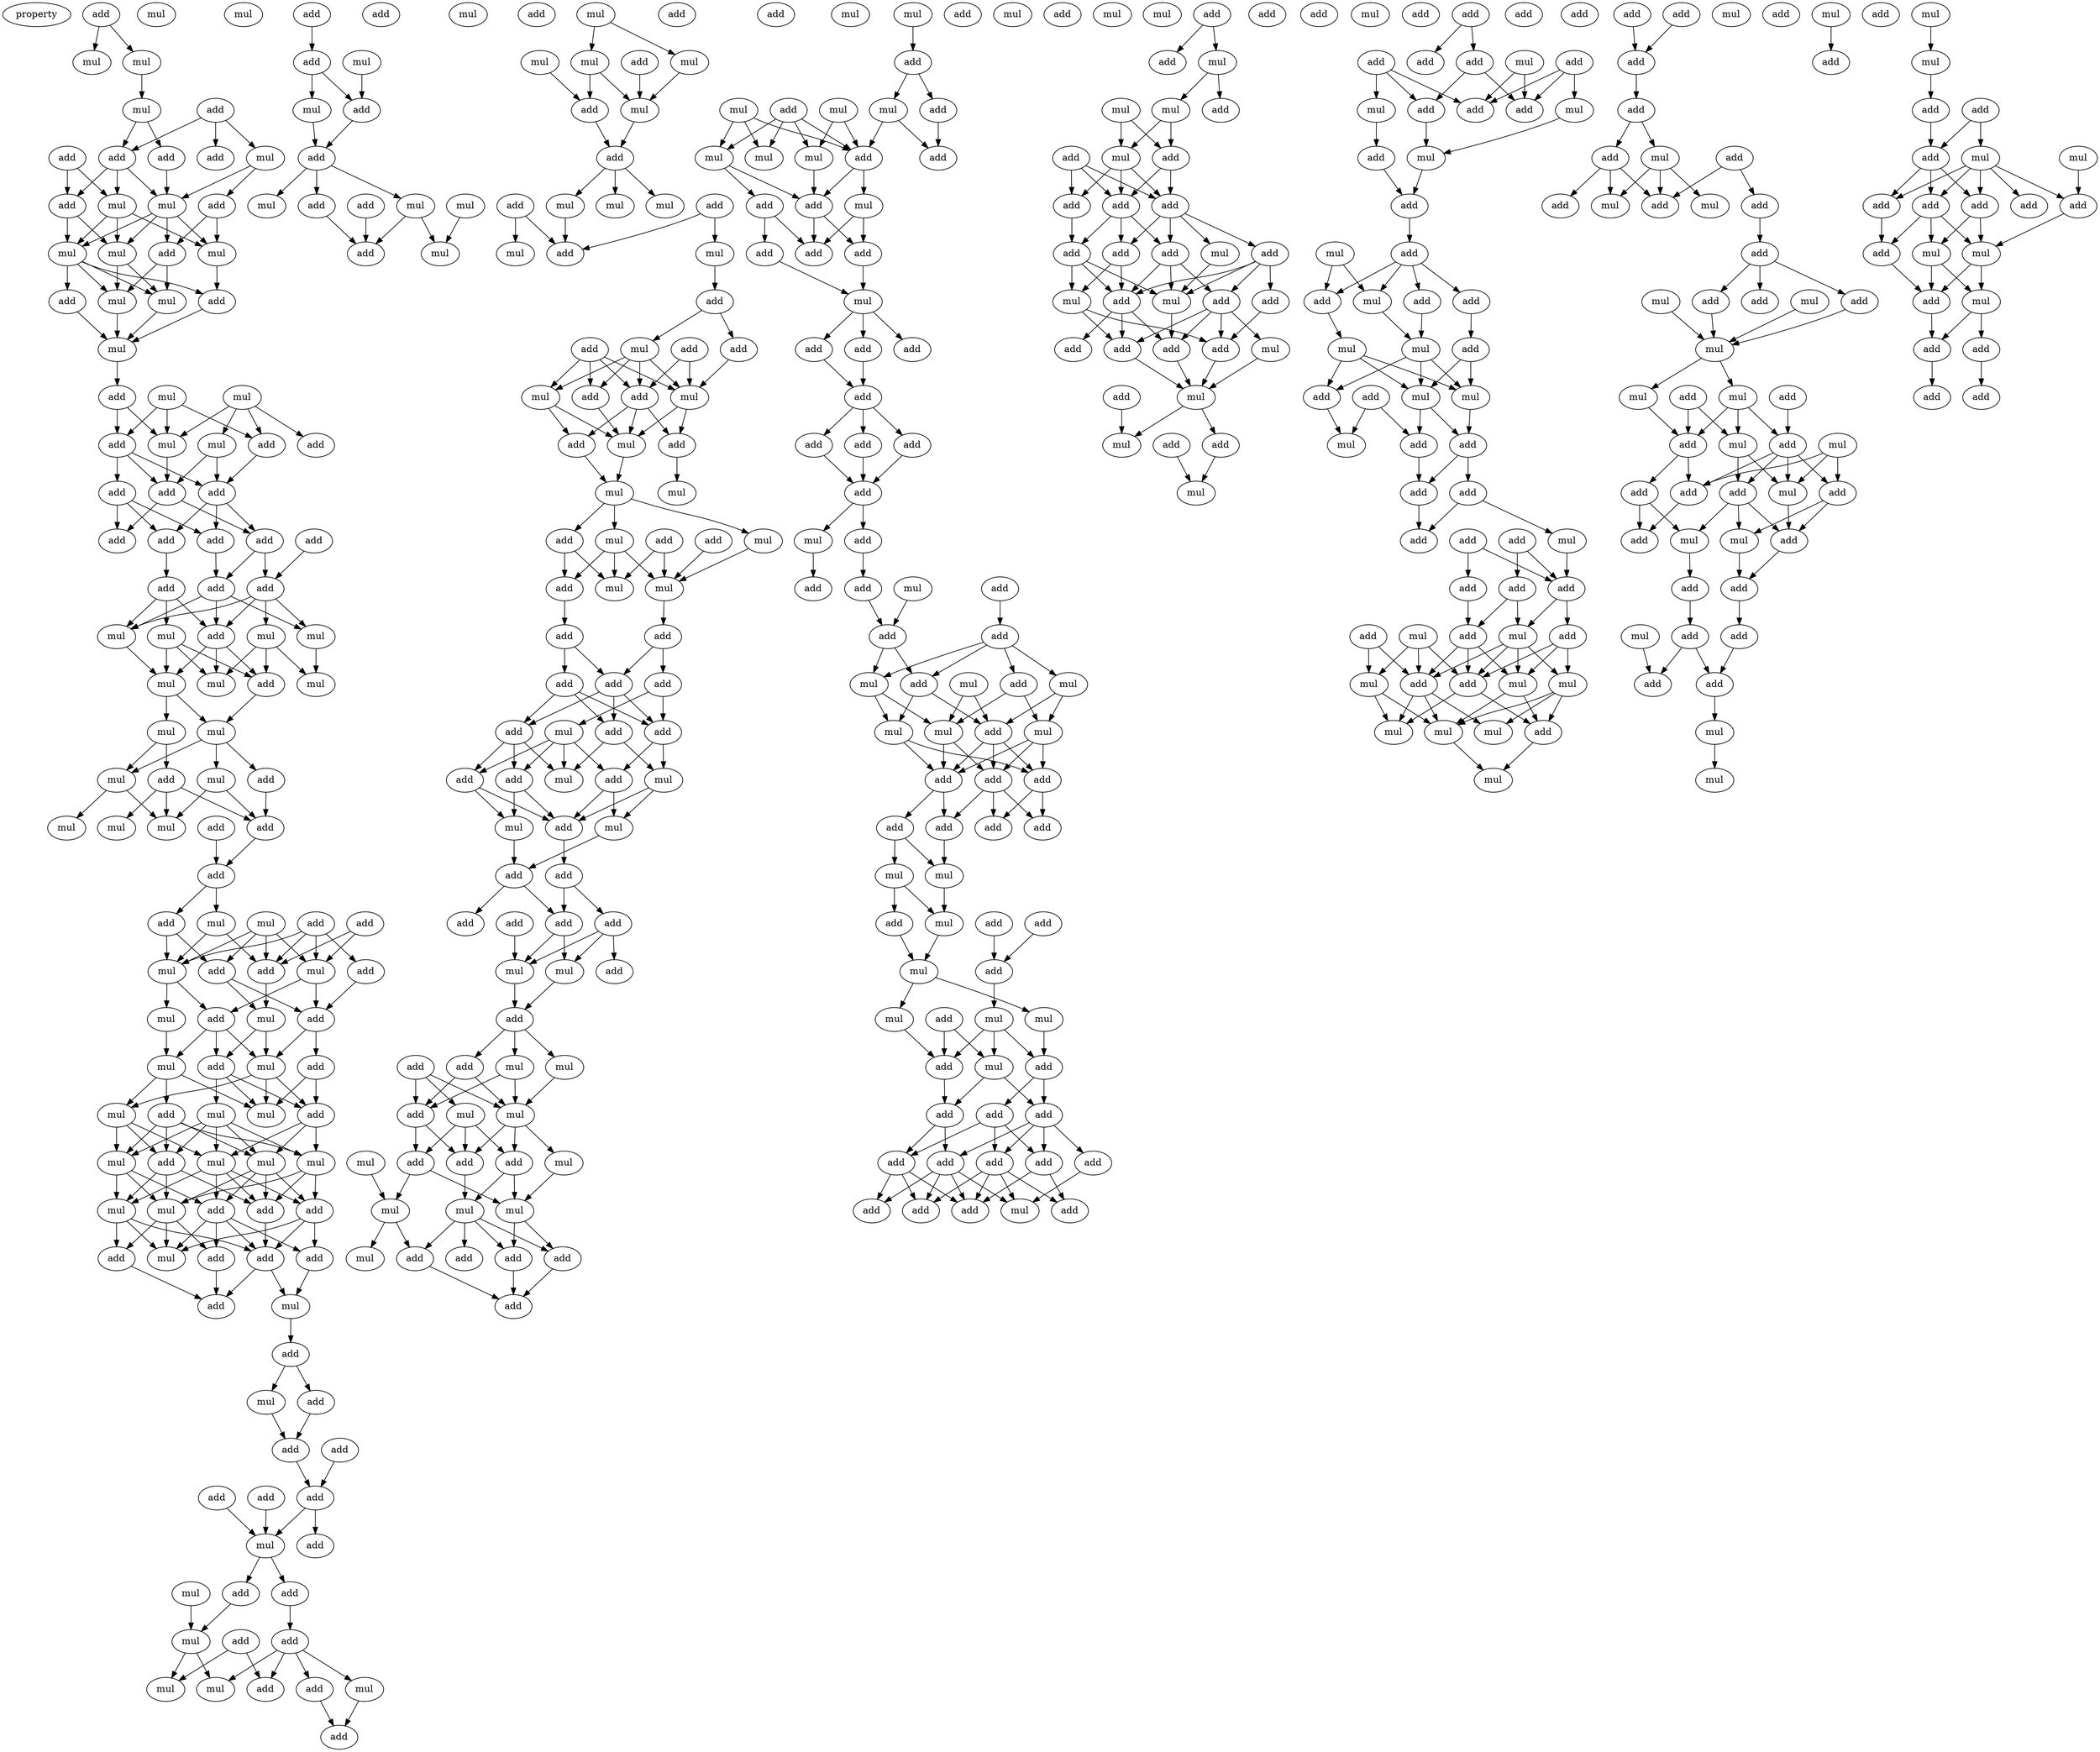digraph {
    node [fontcolor=black]
    property [mul=2,lf=1.8]
    0 [ label = add ];
    1 [ label = mul ];
    2 [ label = mul ];
    3 [ label = add ];
    4 [ label = mul ];
    5 [ label = mul ];
    6 [ label = add ];
    7 [ label = add ];
    8 [ label = add ];
    9 [ label = add ];
    10 [ label = add ];
    11 [ label = mul ];
    12 [ label = mul ];
    13 [ label = add ];
    14 [ label = mul ];
    15 [ label = add ];
    16 [ label = mul ];
    17 [ label = mul ];
    18 [ label = add ];
    19 [ label = add ];
    20 [ label = mul ];
    21 [ label = mul ];
    22 [ label = mul ];
    23 [ label = mul ];
    24 [ label = mul ];
    25 [ label = mul ];
    26 [ label = add ];
    27 [ label = mul ];
    28 [ label = add ];
    29 [ label = add ];
    30 [ label = mul ];
    31 [ label = add ];
    32 [ label = add ];
    33 [ label = add ];
    34 [ label = add ];
    35 [ label = add ];
    36 [ label = add ];
    37 [ label = add ];
    38 [ label = add ];
    39 [ label = add ];
    40 [ label = add ];
    41 [ label = add ];
    42 [ label = add ];
    43 [ label = mul ];
    44 [ label = add ];
    45 [ label = mul ];
    46 [ label = mul ];
    47 [ label = mul ];
    48 [ label = mul ];
    49 [ label = add ];
    50 [ label = mul ];
    51 [ label = mul ];
    52 [ label = mul ];
    53 [ label = mul ];
    54 [ label = mul ];
    55 [ label = mul ];
    56 [ label = add ];
    57 [ label = add ];
    58 [ label = mul ];
    59 [ label = mul ];
    60 [ label = mul ];
    61 [ label = add ];
    62 [ label = mul ];
    63 [ label = add ];
    64 [ label = add ];
    65 [ label = mul ];
    66 [ label = add ];
    67 [ label = add ];
    68 [ label = add ];
    69 [ label = mul ];
    70 [ label = mul ];
    71 [ label = add ];
    72 [ label = add ];
    73 [ label = mul ];
    74 [ label = add ];
    75 [ label = mul ];
    76 [ label = add ];
    77 [ label = mul ];
    78 [ label = add ];
    79 [ label = add ];
    80 [ label = add ];
    81 [ label = mul ];
    82 [ label = mul ];
    83 [ label = mul ];
    84 [ label = mul ];
    85 [ label = add ];
    86 [ label = add ];
    87 [ label = mul ];
    88 [ label = mul ];
    89 [ label = add ];
    90 [ label = mul ];
    91 [ label = mul ];
    92 [ label = mul ];
    93 [ label = add ];
    94 [ label = add ];
    95 [ label = mul ];
    96 [ label = mul ];
    97 [ label = add ];
    98 [ label = mul ];
    99 [ label = add ];
    100 [ label = add ];
    101 [ label = add ];
    102 [ label = add ];
    103 [ label = mul ];
    104 [ label = add ];
    105 [ label = add ];
    106 [ label = mul ];
    107 [ label = add ];
    108 [ label = add ];
    109 [ label = add ];
    110 [ label = add ];
    111 [ label = add ];
    112 [ label = add ];
    113 [ label = mul ];
    114 [ label = add ];
    115 [ label = add ];
    116 [ label = mul ];
    117 [ label = add ];
    118 [ label = mul ];
    119 [ label = add ];
    120 [ label = add ];
    121 [ label = mul ];
    122 [ label = mul ];
    123 [ label = add ];
    124 [ label = add ];
    125 [ label = mul ];
    126 [ label = add ];
    127 [ label = add ];
    128 [ label = add ];
    129 [ label = mul ];
    130 [ label = add ];
    131 [ label = mul ];
    132 [ label = add ];
    133 [ label = add ];
    134 [ label = mul ];
    135 [ label = mul ];
    136 [ label = mul ];
    137 [ label = add ];
    138 [ label = add ];
    139 [ label = add ];
    140 [ label = mul ];
    141 [ label = mul ];
    142 [ label = add ];
    143 [ label = mul ];
    144 [ label = mul ];
    145 [ label = add ];
    146 [ label = mul ];
    147 [ label = mul ];
    148 [ label = add ];
    149 [ label = add ];
    150 [ label = mul ];
    151 [ label = add ];
    152 [ label = mul ];
    153 [ label = mul ];
    154 [ label = mul ];
    155 [ label = add ];
    156 [ label = add ];
    157 [ label = mul ];
    158 [ label = add ];
    159 [ label = mul ];
    160 [ label = add ];
    161 [ label = add ];
    162 [ label = add ];
    163 [ label = mul ];
    164 [ label = add ];
    165 [ label = add ];
    166 [ label = mul ];
    167 [ label = mul ];
    168 [ label = add ];
    169 [ label = mul ];
    170 [ label = add ];
    171 [ label = add ];
    172 [ label = mul ];
    173 [ label = mul ];
    174 [ label = mul ];
    175 [ label = mul ];
    176 [ label = add ];
    177 [ label = add ];
    178 [ label = add ];
    179 [ label = mul ];
    180 [ label = add ];
    181 [ label = mul ];
    182 [ label = add ];
    183 [ label = add ];
    184 [ label = add ];
    185 [ label = add ];
    186 [ label = add ];
    187 [ label = add ];
    188 [ label = mul ];
    189 [ label = add ];
    190 [ label = add ];
    191 [ label = add ];
    192 [ label = add ];
    193 [ label = mul ];
    194 [ label = mul ];
    195 [ label = add ];
    196 [ label = mul ];
    197 [ label = add ];
    198 [ label = mul ];
    199 [ label = add ];
    200 [ label = add ];
    201 [ label = add ];
    202 [ label = add ];
    203 [ label = add ];
    204 [ label = add ];
    205 [ label = add ];
    206 [ label = add ];
    207 [ label = mul ];
    208 [ label = mul ];
    209 [ label = add ];
    210 [ label = mul ];
    211 [ label = add ];
    212 [ label = mul ];
    213 [ label = add ];
    214 [ label = mul ];
    215 [ label = mul ];
    216 [ label = add ];
    217 [ label = mul ];
    218 [ label = mul ];
    219 [ label = add ];
    220 [ label = add ];
    221 [ label = add ];
    222 [ label = mul ];
    223 [ label = mul ];
    224 [ label = mul ];
    225 [ label = mul ];
    226 [ label = add ];
    227 [ label = add ];
    228 [ label = add ];
    229 [ label = mul ];
    230 [ label = add ];
    231 [ label = add ];
    232 [ label = mul ];
    233 [ label = add ];
    234 [ label = mul ];
    235 [ label = add ];
    236 [ label = mul ];
    237 [ label = mul ];
    238 [ label = add ];
    239 [ label = add ];
    240 [ label = mul ];
    241 [ label = add ];
    242 [ label = mul ];
    243 [ label = mul ];
    244 [ label = mul ];
    245 [ label = add ];
    246 [ label = add ];
    247 [ label = add ];
    248 [ label = add ];
    249 [ label = add ];
    250 [ label = mul ];
    251 [ label = add ];
    252 [ label = add ];
    253 [ label = add ];
    254 [ label = add ];
    255 [ label = add ];
    256 [ label = mul ];
    257 [ label = add ];
    258 [ label = add ];
    259 [ label = add ];
    260 [ label = add ];
    261 [ label = mul ];
    262 [ label = add ];
    263 [ label = mul ];
    264 [ label = add ];
    265 [ label = add ];
    266 [ label = add ];
    267 [ label = add ];
    268 [ label = add ];
    269 [ label = add ];
    270 [ label = mul ];
    271 [ label = mul ];
    272 [ label = add ];
    273 [ label = mul ];
    274 [ label = mul ];
    275 [ label = mul ];
    276 [ label = mul ];
    277 [ label = add ];
    278 [ label = add ];
    279 [ label = add ];
    280 [ label = add ];
    281 [ label = add ];
    282 [ label = add ];
    283 [ label = add ];
    284 [ label = add ];
    285 [ label = mul ];
    286 [ label = mul ];
    287 [ label = add ];
    288 [ label = add ];
    289 [ label = mul ];
    290 [ label = add ];
    291 [ label = add ];
    292 [ label = add ];
    293 [ label = mul ];
    294 [ label = mul ];
    295 [ label = mul ];
    296 [ label = mul ];
    297 [ label = add ];
    298 [ label = mul ];
    299 [ label = add ];
    300 [ label = add ];
    301 [ label = add ];
    302 [ label = add ];
    303 [ label = add ];
    304 [ label = add ];
    305 [ label = add ];
    306 [ label = add ];
    307 [ label = add ];
    308 [ label = add ];
    309 [ label = mul ];
    310 [ label = add ];
    311 [ label = add ];
    312 [ label = add ];
    313 [ label = add ];
    314 [ label = mul ];
    315 [ label = mul ];
    316 [ label = add ];
    317 [ label = add ];
    318 [ label = add ];
    319 [ label = add ];
    320 [ label = mul ];
    321 [ label = mul ];
    322 [ label = mul ];
    323 [ label = add ];
    324 [ label = mul ];
    325 [ label = add ];
    326 [ label = add ];
    327 [ label = mul ];
    328 [ label = add ];
    329 [ label = add ];
    330 [ label = add ];
    331 [ label = add ];
    332 [ label = add ];
    333 [ label = add ];
    334 [ label = mul ];
    335 [ label = add ];
    336 [ label = mul ];
    337 [ label = add ];
    338 [ label = add ];
    339 [ label = add ];
    340 [ label = mul ];
    341 [ label = mul ];
    342 [ label = add ];
    343 [ label = add ];
    344 [ label = add ];
    345 [ label = add ];
    346 [ label = mul ];
    347 [ label = add ];
    348 [ label = mul ];
    349 [ label = add ];
    350 [ label = add ];
    351 [ label = add ];
    352 [ label = mul ];
    353 [ label = add ];
    354 [ label = mul ];
    355 [ label = add ];
    356 [ label = add ];
    357 [ label = add ];
    358 [ label = add ];
    359 [ label = add ];
    360 [ label = mul ];
    361 [ label = add ];
    362 [ label = add ];
    363 [ label = mul ];
    364 [ label = add ];
    365 [ label = add ];
    366 [ label = mul ];
    367 [ label = add ];
    368 [ label = add ];
    369 [ label = mul ];
    370 [ label = mul ];
    371 [ label = add ];
    372 [ label = add ];
    373 [ label = add ];
    374 [ label = mul ];
    375 [ label = mul ];
    376 [ label = add ];
    377 [ label = add ];
    378 [ label = add ];
    379 [ label = mul ];
    380 [ label = mul ];
    381 [ label = mul ];
    382 [ label = add ];
    383 [ label = add ];
    384 [ label = add ];
    385 [ label = add ];
    386 [ label = add ];
    387 [ label = add ];
    388 [ label = add ];
    389 [ label = add ];
    390 [ label = mul ];
    391 [ label = add ];
    392 [ label = add ];
    393 [ label = add ];
    394 [ label = mul ];
    395 [ label = add ];
    396 [ label = add ];
    397 [ label = mul ];
    398 [ label = add ];
    399 [ label = add ];
    400 [ label = add ];
    401 [ label = mul ];
    402 [ label = mul ];
    403 [ label = mul ];
    404 [ label = mul ];
    405 [ label = mul ];
    406 [ label = add ];
    407 [ label = mul ];
    408 [ label = add ];
    409 [ label = mul ];
    410 [ label = add ];
    411 [ label = add ];
    412 [ label = add ];
    413 [ label = add ];
    414 [ label = add ];
    415 [ label = mul ];
    416 [ label = add ];
    417 [ label = mul ];
    418 [ label = add ];
    419 [ label = mul ];
    420 [ label = add ];
    421 [ label = add ];
    422 [ label = add ];
    423 [ label = mul ];
    424 [ label = mul ];
    425 [ label = add ];
    426 [ label = add ];
    427 [ label = mul ];
    428 [ label = add ];
    429 [ label = mul ];
    430 [ label = mul ];
    431 [ label = add ];
    432 [ label = mul ];
    433 [ label = add ];
    434 [ label = mul ];
    435 [ label = add ];
    436 [ label = mul ];
    437 [ label = add ];
    438 [ label = add ];
    439 [ label = add ];
    440 [ label = add ];
    441 [ label = mul ];
    442 [ label = add ];
    443 [ label = add ];
    444 [ label = mul ];
    445 [ label = add ];
    446 [ label = add ];
    447 [ label = mul ];
    448 [ label = add ];
    449 [ label = add ];
    450 [ label = mul ];
    451 [ label = add ];
    452 [ label = add ];
    453 [ label = add ];
    454 [ label = mul ];
    455 [ label = mul ];
    456 [ label = mul ];
    457 [ label = add ];
    458 [ label = mul ];
    459 [ label = add ];
    460 [ label = mul ];
    461 [ label = add ];
    462 [ label = add ];
    463 [ label = mul ];
    464 [ label = mul ];
    465 [ label = add ];
    466 [ label = add ];
    467 [ label = add ];
    468 [ label = add ];
    469 [ label = add ];
    470 [ label = add ];
    471 [ label = mul ];
    472 [ label = mul ];
    473 [ label = add ];
    474 [ label = add ];
    475 [ label = mul ];
    476 [ label = add ];
    477 [ label = add ];
    478 [ label = add ];
    479 [ label = add ];
    0 -> 1 [ name = 0 ];
    0 -> 2 [ name = 1 ];
    2 -> 4 [ name = 2 ];
    3 -> 5 [ name = 3 ];
    3 -> 6 [ name = 4 ];
    3 -> 8 [ name = 5 ];
    4 -> 7 [ name = 6 ];
    4 -> 8 [ name = 7 ];
    5 -> 11 [ name = 8 ];
    5 -> 13 [ name = 9 ];
    7 -> 11 [ name = 10 ];
    8 -> 10 [ name = 11 ];
    8 -> 11 [ name = 12 ];
    8 -> 12 [ name = 13 ];
    9 -> 10 [ name = 14 ];
    9 -> 12 [ name = 15 ];
    10 -> 16 [ name = 16 ];
    10 -> 17 [ name = 17 ];
    11 -> 14 [ name = 18 ];
    11 -> 15 [ name = 19 ];
    11 -> 16 [ name = 20 ];
    11 -> 17 [ name = 21 ];
    12 -> 14 [ name = 22 ];
    12 -> 16 [ name = 23 ];
    12 -> 17 [ name = 24 ];
    13 -> 14 [ name = 25 ];
    13 -> 15 [ name = 26 ];
    14 -> 19 [ name = 27 ];
    15 -> 20 [ name = 28 ];
    15 -> 21 [ name = 29 ];
    16 -> 20 [ name = 30 ];
    16 -> 21 [ name = 31 ];
    17 -> 18 [ name = 32 ];
    17 -> 19 [ name = 33 ];
    17 -> 20 [ name = 34 ];
    17 -> 21 [ name = 35 ];
    18 -> 22 [ name = 36 ];
    19 -> 22 [ name = 37 ];
    20 -> 22 [ name = 38 ];
    21 -> 22 [ name = 39 ];
    22 -> 26 [ name = 40 ];
    24 -> 27 [ name = 41 ];
    24 -> 28 [ name = 42 ];
    24 -> 30 [ name = 43 ];
    24 -> 31 [ name = 44 ];
    25 -> 29 [ name = 45 ];
    25 -> 30 [ name = 46 ];
    25 -> 31 [ name = 47 ];
    26 -> 29 [ name = 48 ];
    26 -> 30 [ name = 49 ];
    27 -> 32 [ name = 50 ];
    27 -> 34 [ name = 51 ];
    29 -> 32 [ name = 52 ];
    29 -> 33 [ name = 53 ];
    29 -> 34 [ name = 54 ];
    30 -> 34 [ name = 55 ];
    31 -> 32 [ name = 56 ];
    32 -> 36 [ name = 57 ];
    32 -> 38 [ name = 58 ];
    32 -> 39 [ name = 59 ];
    33 -> 35 [ name = 60 ];
    33 -> 38 [ name = 61 ];
    33 -> 39 [ name = 62 ];
    34 -> 35 [ name = 63 ];
    34 -> 36 [ name = 64 ];
    36 -> 40 [ name = 65 ];
    36 -> 41 [ name = 66 ];
    37 -> 40 [ name = 67 ];
    38 -> 41 [ name = 68 ];
    39 -> 42 [ name = 69 ];
    40 -> 43 [ name = 70 ];
    40 -> 44 [ name = 71 ];
    40 -> 45 [ name = 72 ];
    40 -> 47 [ name = 73 ];
    41 -> 43 [ name = 74 ];
    41 -> 44 [ name = 75 ];
    41 -> 47 [ name = 76 ];
    42 -> 44 [ name = 77 ];
    42 -> 46 [ name = 78 ];
    42 -> 47 [ name = 79 ];
    43 -> 50 [ name = 80 ];
    44 -> 48 [ name = 81 ];
    44 -> 49 [ name = 82 ];
    44 -> 51 [ name = 83 ];
    45 -> 48 [ name = 84 ];
    45 -> 49 [ name = 85 ];
    45 -> 50 [ name = 86 ];
    46 -> 48 [ name = 87 ];
    46 -> 49 [ name = 88 ];
    46 -> 51 [ name = 89 ];
    47 -> 51 [ name = 90 ];
    49 -> 52 [ name = 91 ];
    51 -> 52 [ name = 92 ];
    51 -> 53 [ name = 93 ];
    52 -> 55 [ name = 94 ];
    52 -> 57 [ name = 95 ];
    52 -> 58 [ name = 96 ];
    53 -> 56 [ name = 97 ];
    53 -> 58 [ name = 98 ];
    55 -> 61 [ name = 99 ];
    55 -> 62 [ name = 100 ];
    56 -> 60 [ name = 101 ];
    56 -> 61 [ name = 102 ];
    56 -> 62 [ name = 103 ];
    57 -> 61 [ name = 104 ];
    58 -> 59 [ name = 105 ];
    58 -> 62 [ name = 106 ];
    61 -> 64 [ name = 107 ];
    63 -> 64 [ name = 108 ];
    64 -> 65 [ name = 109 ];
    64 -> 68 [ name = 110 ];
    65 -> 70 [ name = 111 ];
    65 -> 72 [ name = 112 ];
    66 -> 70 [ name = 113 ];
    66 -> 72 [ name = 114 ];
    66 -> 73 [ name = 115 ];
    66 -> 74 [ name = 116 ];
    67 -> 72 [ name = 117 ];
    67 -> 73 [ name = 118 ];
    68 -> 70 [ name = 119 ];
    68 -> 71 [ name = 120 ];
    69 -> 70 [ name = 121 ];
    69 -> 71 [ name = 122 ];
    69 -> 72 [ name = 123 ];
    69 -> 73 [ name = 124 ];
    70 -> 77 [ name = 125 ];
    70 -> 78 [ name = 126 ];
    71 -> 75 [ name = 127 ];
    71 -> 76 [ name = 128 ];
    72 -> 75 [ name = 129 ];
    73 -> 76 [ name = 130 ];
    73 -> 78 [ name = 131 ];
    74 -> 76 [ name = 132 ];
    75 -> 80 [ name = 133 ];
    75 -> 82 [ name = 134 ];
    76 -> 79 [ name = 135 ];
    76 -> 82 [ name = 136 ];
    77 -> 81 [ name = 137 ];
    78 -> 80 [ name = 138 ];
    78 -> 81 [ name = 139 ];
    78 -> 82 [ name = 140 ];
    79 -> 85 [ name = 141 ];
    79 -> 87 [ name = 142 ];
    80 -> 84 [ name = 143 ];
    80 -> 85 [ name = 144 ];
    80 -> 87 [ name = 145 ];
    81 -> 83 [ name = 146 ];
    81 -> 86 [ name = 147 ];
    81 -> 87 [ name = 148 ];
    82 -> 83 [ name = 149 ];
    82 -> 85 [ name = 150 ];
    82 -> 87 [ name = 151 ];
    83 -> 88 [ name = 152 ];
    83 -> 89 [ name = 153 ];
    83 -> 91 [ name = 154 ];
    84 -> 88 [ name = 155 ];
    84 -> 89 [ name = 156 ];
    84 -> 90 [ name = 157 ];
    84 -> 91 [ name = 158 ];
    84 -> 92 [ name = 159 ];
    85 -> 88 [ name = 160 ];
    85 -> 90 [ name = 161 ];
    85 -> 92 [ name = 162 ];
    86 -> 89 [ name = 163 ];
    86 -> 90 [ name = 164 ];
    86 -> 91 [ name = 165 ];
    86 -> 92 [ name = 166 ];
    88 -> 93 [ name = 167 ];
    88 -> 94 [ name = 168 ];
    88 -> 95 [ name = 169 ];
    88 -> 97 [ name = 170 ];
    89 -> 93 [ name = 171 ];
    89 -> 95 [ name = 172 ];
    89 -> 96 [ name = 173 ];
    90 -> 93 [ name = 174 ];
    90 -> 94 [ name = 175 ];
    90 -> 96 [ name = 176 ];
    91 -> 95 [ name = 177 ];
    91 -> 96 [ name = 178 ];
    91 -> 97 [ name = 179 ];
    92 -> 93 [ name = 180 ];
    92 -> 94 [ name = 181 ];
    92 -> 96 [ name = 182 ];
    92 -> 97 [ name = 183 ];
    93 -> 101 [ name = 184 ];
    94 -> 98 [ name = 185 ];
    94 -> 101 [ name = 186 ];
    94 -> 102 [ name = 187 ];
    95 -> 98 [ name = 188 ];
    95 -> 99 [ name = 189 ];
    95 -> 101 [ name = 190 ];
    96 -> 98 [ name = 191 ];
    96 -> 99 [ name = 192 ];
    96 -> 100 [ name = 193 ];
    97 -> 98 [ name = 194 ];
    97 -> 100 [ name = 195 ];
    97 -> 101 [ name = 196 ];
    97 -> 102 [ name = 197 ];
    99 -> 104 [ name = 198 ];
    100 -> 104 [ name = 199 ];
    101 -> 103 [ name = 200 ];
    101 -> 104 [ name = 201 ];
    102 -> 103 [ name = 202 ];
    103 -> 105 [ name = 203 ];
    105 -> 106 [ name = 204 ];
    105 -> 107 [ name = 205 ];
    106 -> 109 [ name = 206 ];
    107 -> 109 [ name = 207 ];
    108 -> 110 [ name = 208 ];
    109 -> 110 [ name = 209 ];
    110 -> 113 [ name = 210 ];
    110 -> 114 [ name = 211 ];
    111 -> 113 [ name = 212 ];
    112 -> 113 [ name = 213 ];
    113 -> 115 [ name = 214 ];
    113 -> 117 [ name = 215 ];
    115 -> 120 [ name = 216 ];
    116 -> 118 [ name = 217 ];
    117 -> 118 [ name = 218 ];
    118 -> 121 [ name = 219 ];
    118 -> 125 [ name = 220 ];
    119 -> 121 [ name = 221 ];
    119 -> 123 [ name = 222 ];
    120 -> 122 [ name = 223 ];
    120 -> 123 [ name = 224 ];
    120 -> 124 [ name = 225 ];
    120 -> 125 [ name = 226 ];
    122 -> 126 [ name = 227 ];
    124 -> 126 [ name = 228 ];
    127 -> 128 [ name = 229 ];
    128 -> 131 [ name = 230 ];
    128 -> 132 [ name = 231 ];
    129 -> 132 [ name = 232 ];
    131 -> 133 [ name = 233 ];
    132 -> 133 [ name = 234 ];
    133 -> 134 [ name = 235 ];
    133 -> 136 [ name = 236 ];
    133 -> 138 [ name = 237 ];
    135 -> 140 [ name = 238 ];
    136 -> 139 [ name = 239 ];
    136 -> 140 [ name = 240 ];
    137 -> 139 [ name = 241 ];
    138 -> 139 [ name = 242 ];
    143 -> 146 [ name = 243 ];
    143 -> 147 [ name = 244 ];
    144 -> 149 [ name = 245 ];
    145 -> 150 [ name = 246 ];
    146 -> 150 [ name = 247 ];
    147 -> 149 [ name = 248 ];
    147 -> 150 [ name = 249 ];
    149 -> 151 [ name = 250 ];
    150 -> 151 [ name = 251 ];
    151 -> 152 [ name = 252 ];
    151 -> 153 [ name = 253 ];
    151 -> 154 [ name = 254 ];
    153 -> 158 [ name = 255 ];
    155 -> 157 [ name = 256 ];
    155 -> 158 [ name = 257 ];
    156 -> 158 [ name = 258 ];
    156 -> 159 [ name = 259 ];
    159 -> 160 [ name = 260 ];
    160 -> 161 [ name = 261 ];
    160 -> 163 [ name = 262 ];
    161 -> 166 [ name = 263 ];
    162 -> 165 [ name = 264 ];
    162 -> 166 [ name = 265 ];
    162 -> 167 [ name = 266 ];
    162 -> 168 [ name = 267 ];
    163 -> 165 [ name = 268 ];
    163 -> 166 [ name = 269 ];
    163 -> 167 [ name = 270 ];
    163 -> 168 [ name = 271 ];
    164 -> 166 [ name = 272 ];
    164 -> 168 [ name = 273 ];
    165 -> 169 [ name = 274 ];
    166 -> 169 [ name = 275 ];
    166 -> 170 [ name = 276 ];
    167 -> 169 [ name = 277 ];
    167 -> 171 [ name = 278 ];
    168 -> 169 [ name = 279 ];
    168 -> 170 [ name = 280 ];
    168 -> 171 [ name = 281 ];
    169 -> 172 [ name = 282 ];
    170 -> 173 [ name = 283 ];
    171 -> 172 [ name = 284 ];
    172 -> 174 [ name = 285 ];
    172 -> 175 [ name = 286 ];
    172 -> 178 [ name = 287 ];
    174 -> 179 [ name = 288 ];
    175 -> 179 [ name = 289 ];
    175 -> 180 [ name = 290 ];
    175 -> 181 [ name = 291 ];
    176 -> 179 [ name = 292 ];
    177 -> 179 [ name = 293 ];
    177 -> 181 [ name = 294 ];
    178 -> 180 [ name = 295 ];
    178 -> 181 [ name = 296 ];
    179 -> 183 [ name = 297 ];
    180 -> 182 [ name = 298 ];
    182 -> 184 [ name = 299 ];
    182 -> 186 [ name = 300 ];
    183 -> 185 [ name = 301 ];
    183 -> 186 [ name = 302 ];
    184 -> 187 [ name = 303 ];
    184 -> 189 [ name = 304 ];
    184 -> 190 [ name = 305 ];
    185 -> 188 [ name = 306 ];
    185 -> 190 [ name = 307 ];
    186 -> 187 [ name = 308 ];
    186 -> 189 [ name = 309 ];
    186 -> 190 [ name = 310 ];
    187 -> 193 [ name = 311 ];
    187 -> 194 [ name = 312 ];
    188 -> 191 [ name = 313 ];
    188 -> 192 [ name = 314 ];
    188 -> 193 [ name = 315 ];
    188 -> 195 [ name = 316 ];
    189 -> 192 [ name = 317 ];
    189 -> 193 [ name = 318 ];
    189 -> 195 [ name = 319 ];
    190 -> 191 [ name = 320 ];
    190 -> 194 [ name = 321 ];
    191 -> 196 [ name = 322 ];
    191 -> 197 [ name = 323 ];
    192 -> 197 [ name = 324 ];
    192 -> 198 [ name = 325 ];
    194 -> 196 [ name = 326 ];
    194 -> 197 [ name = 327 ];
    195 -> 197 [ name = 328 ];
    195 -> 198 [ name = 329 ];
    196 -> 200 [ name = 330 ];
    197 -> 199 [ name = 331 ];
    198 -> 200 [ name = 332 ];
    199 -> 204 [ name = 333 ];
    199 -> 205 [ name = 334 ];
    200 -> 203 [ name = 335 ];
    200 -> 205 [ name = 336 ];
    201 -> 207 [ name = 337 ];
    204 -> 206 [ name = 338 ];
    204 -> 207 [ name = 339 ];
    204 -> 208 [ name = 340 ];
    205 -> 207 [ name = 341 ];
    205 -> 208 [ name = 342 ];
    207 -> 209 [ name = 343 ];
    208 -> 209 [ name = 344 ];
    209 -> 210 [ name = 345 ];
    209 -> 213 [ name = 346 ];
    209 -> 214 [ name = 347 ];
    210 -> 215 [ name = 348 ];
    211 -> 215 [ name = 349 ];
    211 -> 216 [ name = 350 ];
    211 -> 217 [ name = 351 ];
    213 -> 215 [ name = 352 ];
    213 -> 216 [ name = 353 ];
    214 -> 215 [ name = 354 ];
    214 -> 216 [ name = 355 ];
    215 -> 218 [ name = 356 ];
    215 -> 219 [ name = 357 ];
    215 -> 221 [ name = 358 ];
    216 -> 220 [ name = 359 ];
    216 -> 221 [ name = 360 ];
    217 -> 219 [ name = 361 ];
    217 -> 220 [ name = 362 ];
    217 -> 221 [ name = 363 ];
    218 -> 223 [ name = 364 ];
    219 -> 223 [ name = 365 ];
    219 -> 225 [ name = 366 ];
    220 -> 223 [ name = 367 ];
    220 -> 224 [ name = 368 ];
    221 -> 225 [ name = 369 ];
    222 -> 224 [ name = 370 ];
    223 -> 226 [ name = 371 ];
    223 -> 228 [ name = 372 ];
    224 -> 229 [ name = 373 ];
    224 -> 230 [ name = 374 ];
    225 -> 226 [ name = 375 ];
    225 -> 227 [ name = 376 ];
    225 -> 228 [ name = 377 ];
    225 -> 230 [ name = 378 ];
    226 -> 231 [ name = 379 ];
    228 -> 231 [ name = 380 ];
    230 -> 231 [ name = 381 ];
    232 -> 233 [ name = 382 ];
    233 -> 237 [ name = 383 ];
    233 -> 238 [ name = 384 ];
    234 -> 239 [ name = 385 ];
    234 -> 240 [ name = 386 ];
    235 -> 239 [ name = 387 ];
    235 -> 240 [ name = 388 ];
    235 -> 242 [ name = 389 ];
    235 -> 243 [ name = 390 ];
    236 -> 239 [ name = 391 ];
    236 -> 242 [ name = 392 ];
    236 -> 243 [ name = 393 ];
    237 -> 239 [ name = 394 ];
    237 -> 241 [ name = 395 ];
    238 -> 241 [ name = 396 ];
    239 -> 244 [ name = 397 ];
    239 -> 246 [ name = 398 ];
    240 -> 246 [ name = 399 ];
    243 -> 245 [ name = 400 ];
    243 -> 246 [ name = 401 ];
    244 -> 247 [ name = 402 ];
    244 -> 248 [ name = 403 ];
    245 -> 247 [ name = 404 ];
    245 -> 249 [ name = 405 ];
    246 -> 247 [ name = 406 ];
    246 -> 248 [ name = 407 ];
    248 -> 250 [ name = 408 ];
    249 -> 250 [ name = 409 ];
    250 -> 251 [ name = 410 ];
    250 -> 253 [ name = 411 ];
    250 -> 254 [ name = 412 ];
    251 -> 255 [ name = 413 ];
    254 -> 255 [ name = 414 ];
    255 -> 257 [ name = 415 ];
    255 -> 258 [ name = 416 ];
    255 -> 259 [ name = 417 ];
    257 -> 260 [ name = 418 ];
    258 -> 260 [ name = 419 ];
    259 -> 260 [ name = 420 ];
    260 -> 261 [ name = 421 ];
    260 -> 262 [ name = 422 ];
    261 -> 265 [ name = 423 ];
    262 -> 264 [ name = 424 ];
    263 -> 267 [ name = 425 ];
    264 -> 267 [ name = 426 ];
    266 -> 268 [ name = 427 ];
    267 -> 272 [ name = 428 ];
    267 -> 273 [ name = 429 ];
    268 -> 269 [ name = 430 ];
    268 -> 270 [ name = 431 ];
    268 -> 272 [ name = 432 ];
    268 -> 273 [ name = 433 ];
    269 -> 274 [ name = 434 ];
    269 -> 275 [ name = 435 ];
    270 -> 275 [ name = 436 ];
    270 -> 277 [ name = 437 ];
    271 -> 274 [ name = 438 ];
    271 -> 277 [ name = 439 ];
    272 -> 276 [ name = 440 ];
    272 -> 277 [ name = 441 ];
    273 -> 274 [ name = 442 ];
    273 -> 276 [ name = 443 ];
    274 -> 279 [ name = 444 ];
    274 -> 280 [ name = 445 ];
    275 -> 278 [ name = 446 ];
    275 -> 279 [ name = 447 ];
    275 -> 280 [ name = 448 ];
    276 -> 278 [ name = 449 ];
    276 -> 280 [ name = 450 ];
    277 -> 278 [ name = 451 ];
    277 -> 279 [ name = 452 ];
    277 -> 280 [ name = 453 ];
    278 -> 282 [ name = 454 ];
    278 -> 284 [ name = 455 ];
    279 -> 281 [ name = 456 ];
    279 -> 282 [ name = 457 ];
    279 -> 284 [ name = 458 ];
    280 -> 281 [ name = 459 ];
    280 -> 283 [ name = 460 ];
    281 -> 285 [ name = 461 ];
    283 -> 285 [ name = 462 ];
    283 -> 286 [ name = 463 ];
    285 -> 289 [ name = 464 ];
    286 -> 289 [ name = 465 ];
    286 -> 290 [ name = 466 ];
    288 -> 292 [ name = 467 ];
    289 -> 293 [ name = 468 ];
    290 -> 293 [ name = 469 ];
    291 -> 292 [ name = 470 ];
    292 -> 295 [ name = 471 ];
    293 -> 294 [ name = 472 ];
    293 -> 296 [ name = 473 ];
    294 -> 299 [ name = 474 ];
    295 -> 298 [ name = 475 ];
    295 -> 299 [ name = 476 ];
    295 -> 300 [ name = 477 ];
    296 -> 300 [ name = 478 ];
    297 -> 298 [ name = 479 ];
    297 -> 299 [ name = 480 ];
    298 -> 301 [ name = 481 ];
    298 -> 303 [ name = 482 ];
    299 -> 301 [ name = 483 ];
    300 -> 302 [ name = 484 ];
    300 -> 303 [ name = 485 ];
    301 -> 306 [ name = 486 ];
    301 -> 307 [ name = 487 ];
    302 -> 305 [ name = 488 ];
    302 -> 307 [ name = 489 ];
    302 -> 308 [ name = 490 ];
    303 -> 304 [ name = 491 ];
    303 -> 305 [ name = 492 ];
    303 -> 306 [ name = 493 ];
    303 -> 308 [ name = 494 ];
    304 -> 309 [ name = 495 ];
    305 -> 309 [ name = 496 ];
    305 -> 310 [ name = 497 ];
    305 -> 311 [ name = 498 ];
    305 -> 313 [ name = 499 ];
    306 -> 309 [ name = 500 ];
    306 -> 311 [ name = 501 ];
    306 -> 312 [ name = 502 ];
    306 -> 313 [ name = 503 ];
    307 -> 311 [ name = 504 ];
    307 -> 312 [ name = 505 ];
    307 -> 313 [ name = 506 ];
    308 -> 310 [ name = 507 ];
    308 -> 311 [ name = 508 ];
    316 -> 317 [ name = 509 ];
    316 -> 320 [ name = 510 ];
    320 -> 323 [ name = 511 ];
    320 -> 324 [ name = 512 ];
    322 -> 325 [ name = 513 ];
    322 -> 327 [ name = 514 ];
    324 -> 325 [ name = 515 ];
    324 -> 327 [ name = 516 ];
    325 -> 329 [ name = 517 ];
    325 -> 330 [ name = 518 ];
    326 -> 328 [ name = 519 ];
    326 -> 329 [ name = 520 ];
    326 -> 330 [ name = 521 ];
    327 -> 328 [ name = 522 ];
    327 -> 329 [ name = 523 ];
    327 -> 330 [ name = 524 ];
    328 -> 331 [ name = 525 ];
    329 -> 332 [ name = 526 ];
    329 -> 333 [ name = 527 ];
    329 -> 334 [ name = 528 ];
    329 -> 335 [ name = 529 ];
    330 -> 331 [ name = 530 ];
    330 -> 332 [ name = 531 ];
    330 -> 335 [ name = 532 ];
    331 -> 336 [ name = 533 ];
    331 -> 339 [ name = 534 ];
    331 -> 340 [ name = 535 ];
    332 -> 338 [ name = 536 ];
    332 -> 339 [ name = 537 ];
    332 -> 340 [ name = 538 ];
    333 -> 337 [ name = 539 ];
    333 -> 338 [ name = 540 ];
    333 -> 339 [ name = 541 ];
    333 -> 340 [ name = 542 ];
    334 -> 340 [ name = 543 ];
    335 -> 336 [ name = 544 ];
    335 -> 339 [ name = 545 ];
    336 -> 342 [ name = 546 ];
    336 -> 343 [ name = 547 ];
    337 -> 342 [ name = 548 ];
    338 -> 341 [ name = 549 ];
    338 -> 342 [ name = 550 ];
    338 -> 343 [ name = 551 ];
    338 -> 345 [ name = 552 ];
    339 -> 343 [ name = 553 ];
    339 -> 344 [ name = 554 ];
    339 -> 345 [ name = 555 ];
    340 -> 345 [ name = 556 ];
    341 -> 346 [ name = 557 ];
    342 -> 346 [ name = 558 ];
    343 -> 346 [ name = 559 ];
    345 -> 346 [ name = 560 ];
    346 -> 348 [ name = 561 ];
    346 -> 349 [ name = 562 ];
    347 -> 348 [ name = 563 ];
    349 -> 352 [ name = 564 ];
    350 -> 352 [ name = 565 ];
    353 -> 356 [ name = 566 ];
    353 -> 357 [ name = 567 ];
    354 -> 359 [ name = 568 ];
    354 -> 362 [ name = 569 ];
    355 -> 359 [ name = 570 ];
    355 -> 360 [ name = 571 ];
    355 -> 361 [ name = 572 ];
    357 -> 361 [ name = 573 ];
    357 -> 362 [ name = 574 ];
    358 -> 359 [ name = 575 ];
    358 -> 362 [ name = 576 ];
    358 -> 363 [ name = 577 ];
    360 -> 364 [ name = 578 ];
    361 -> 366 [ name = 579 ];
    363 -> 366 [ name = 580 ];
    364 -> 367 [ name = 581 ];
    366 -> 367 [ name = 582 ];
    367 -> 368 [ name = 583 ];
    368 -> 370 [ name = 584 ];
    368 -> 371 [ name = 585 ];
    368 -> 372 [ name = 586 ];
    368 -> 373 [ name = 587 ];
    369 -> 370 [ name = 588 ];
    369 -> 372 [ name = 589 ];
    370 -> 374 [ name = 590 ];
    371 -> 376 [ name = 591 ];
    372 -> 375 [ name = 592 ];
    373 -> 374 [ name = 593 ];
    374 -> 377 [ name = 594 ];
    374 -> 379 [ name = 595 ];
    374 -> 380 [ name = 596 ];
    375 -> 377 [ name = 597 ];
    375 -> 379 [ name = 598 ];
    375 -> 380 [ name = 599 ];
    376 -> 379 [ name = 600 ];
    376 -> 380 [ name = 601 ];
    377 -> 381 [ name = 602 ];
    378 -> 381 [ name = 603 ];
    378 -> 383 [ name = 604 ];
    379 -> 383 [ name = 605 ];
    379 -> 384 [ name = 606 ];
    380 -> 384 [ name = 607 ];
    383 -> 386 [ name = 608 ];
    384 -> 385 [ name = 609 ];
    384 -> 386 [ name = 610 ];
    385 -> 389 [ name = 611 ];
    385 -> 390 [ name = 612 ];
    386 -> 389 [ name = 613 ];
    387 -> 391 [ name = 614 ];
    387 -> 393 [ name = 615 ];
    388 -> 391 [ name = 616 ];
    388 -> 392 [ name = 617 ];
    390 -> 391 [ name = 618 ];
    391 -> 394 [ name = 619 ];
    391 -> 396 [ name = 620 ];
    392 -> 398 [ name = 621 ];
    393 -> 394 [ name = 622 ];
    393 -> 398 [ name = 623 ];
    394 -> 399 [ name = 624 ];
    394 -> 400 [ name = 625 ];
    394 -> 401 [ name = 626 ];
    394 -> 403 [ name = 627 ];
    395 -> 400 [ name = 628 ];
    395 -> 402 [ name = 629 ];
    396 -> 399 [ name = 630 ];
    396 -> 401 [ name = 631 ];
    396 -> 403 [ name = 632 ];
    397 -> 399 [ name = 633 ];
    397 -> 400 [ name = 634 ];
    397 -> 402 [ name = 635 ];
    398 -> 399 [ name = 636 ];
    398 -> 400 [ name = 637 ];
    398 -> 403 [ name = 638 ];
    399 -> 406 [ name = 639 ];
    399 -> 407 [ name = 640 ];
    400 -> 404 [ name = 641 ];
    400 -> 405 [ name = 642 ];
    400 -> 407 [ name = 643 ];
    401 -> 404 [ name = 644 ];
    401 -> 405 [ name = 645 ];
    401 -> 406 [ name = 646 ];
    402 -> 404 [ name = 647 ];
    402 -> 407 [ name = 648 ];
    403 -> 404 [ name = 649 ];
    403 -> 406 [ name = 650 ];
    404 -> 409 [ name = 651 ];
    406 -> 409 [ name = 652 ];
    408 -> 411 [ name = 653 ];
    410 -> 411 [ name = 654 ];
    411 -> 412 [ name = 655 ];
    412 -> 413 [ name = 656 ];
    412 -> 415 [ name = 657 ];
    413 -> 418 [ name = 658 ];
    413 -> 419 [ name = 659 ];
    413 -> 420 [ name = 660 ];
    414 -> 416 [ name = 661 ];
    414 -> 420 [ name = 662 ];
    415 -> 417 [ name = 663 ];
    415 -> 419 [ name = 664 ];
    415 -> 420 [ name = 665 ];
    416 -> 421 [ name = 666 ];
    421 -> 422 [ name = 667 ];
    421 -> 425 [ name = 668 ];
    421 -> 426 [ name = 669 ];
    422 -> 427 [ name = 670 ];
    423 -> 427 [ name = 671 ];
    424 -> 427 [ name = 672 ];
    425 -> 427 [ name = 673 ];
    427 -> 429 [ name = 674 ];
    427 -> 430 [ name = 675 ];
    428 -> 432 [ name = 676 ];
    428 -> 435 [ name = 677 ];
    429 -> 435 [ name = 678 ];
    430 -> 432 [ name = 679 ];
    430 -> 433 [ name = 680 ];
    430 -> 435 [ name = 681 ];
    431 -> 433 [ name = 682 ];
    432 -> 436 [ name = 683 ];
    432 -> 440 [ name = 684 ];
    433 -> 436 [ name = 685 ];
    433 -> 437 [ name = 686 ];
    433 -> 438 [ name = 687 ];
    433 -> 440 [ name = 688 ];
    434 -> 436 [ name = 689 ];
    434 -> 437 [ name = 690 ];
    434 -> 438 [ name = 691 ];
    435 -> 437 [ name = 692 ];
    435 -> 439 [ name = 693 ];
    436 -> 443 [ name = 694 ];
    437 -> 442 [ name = 695 ];
    438 -> 441 [ name = 696 ];
    438 -> 443 [ name = 697 ];
    439 -> 442 [ name = 698 ];
    439 -> 444 [ name = 699 ];
    440 -> 441 [ name = 700 ];
    440 -> 443 [ name = 701 ];
    440 -> 444 [ name = 702 ];
    441 -> 446 [ name = 703 ];
    443 -> 446 [ name = 704 ];
    444 -> 445 [ name = 705 ];
    445 -> 448 [ name = 706 ];
    446 -> 449 [ name = 707 ];
    447 -> 452 [ name = 708 ];
    448 -> 452 [ name = 709 ];
    448 -> 453 [ name = 710 ];
    449 -> 453 [ name = 711 ];
    453 -> 454 [ name = 712 ];
    454 -> 456 [ name = 713 ];
    455 -> 459 [ name = 714 ];
    458 -> 460 [ name = 715 ];
    460 -> 461 [ name = 716 ];
    461 -> 465 [ name = 717 ];
    462 -> 463 [ name = 718 ];
    462 -> 465 [ name = 719 ];
    463 -> 466 [ name = 720 ];
    463 -> 467 [ name = 721 ];
    463 -> 468 [ name = 722 ];
    463 -> 469 [ name = 723 ];
    463 -> 470 [ name = 724 ];
    464 -> 470 [ name = 725 ];
    465 -> 466 [ name = 726 ];
    465 -> 467 [ name = 727 ];
    465 -> 468 [ name = 728 ];
    466 -> 471 [ name = 729 ];
    466 -> 472 [ name = 730 ];
    466 -> 473 [ name = 731 ];
    467 -> 473 [ name = 732 ];
    468 -> 471 [ name = 733 ];
    468 -> 472 [ name = 734 ];
    470 -> 472 [ name = 735 ];
    471 -> 474 [ name = 736 ];
    471 -> 475 [ name = 737 ];
    472 -> 474 [ name = 738 ];
    472 -> 475 [ name = 739 ];
    473 -> 474 [ name = 740 ];
    474 -> 476 [ name = 741 ];
    475 -> 476 [ name = 742 ];
    475 -> 477 [ name = 743 ];
    476 -> 478 [ name = 744 ];
    477 -> 479 [ name = 745 ];
}
